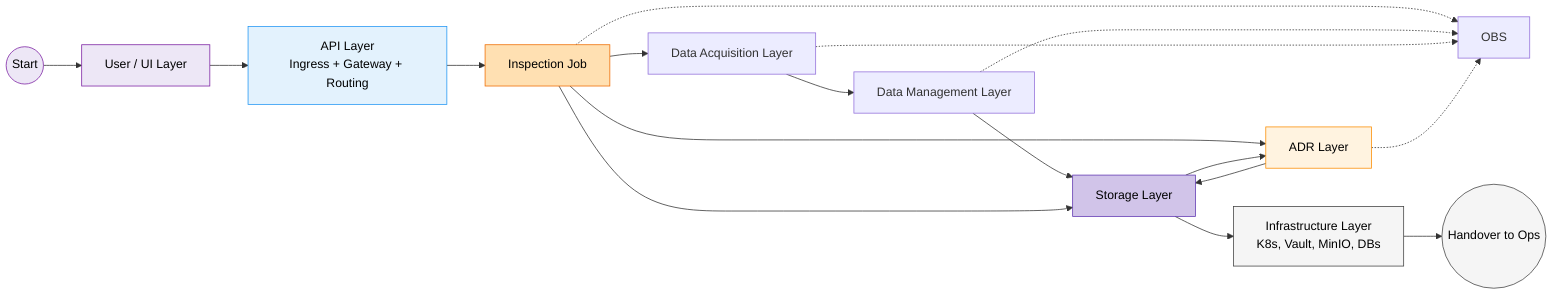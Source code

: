 flowchart LR
  %%–– Class definitions ––
  classDef ui        fill:#ede7f6,stroke:#7b1fa2,color:#000;
  classDef api       fill:#e3f2fd,stroke:#2196f3,color:#000;
  classDef erp       fill:#ffe0b2,stroke:#ef6c00,color:#000;
  classDef etl       fill:#c8e6c9,stroke:#388e3c,color:#000;
  classDef doc       fill:#f0f4c3,stroke:#afb42b,color:#000;
  classDef ai        fill:#fff3e0,stroke:#fb8c00,color:#000;
  classDef storage   fill:#d1c4e9,stroke:#5e35b1,color:#000;
  classDef obs       fill:#b2ebf2,stroke:#0097a7,color:#000,stroke-dasharray: 5 5;
  classDef infra     fill:#f5f5f5,stroke:#424242,color:#000;

  %%–– Start & End ––
  Start((Start)):::ui
  End((Handover to Ops)):::infra

  %%–– Core layers ––
  Start --> User[User / UI Layer]:::ui
  User --> API[API Layer<br/>Ingress + Gateway + Routing]:::api
  API --> ERP[Inspection Job]:::erp

  %%–– Orchestration & decisions ––
  ERP --> DQ[Data Acquisition Layer]:::dtl
  DQ --> DATA[Data Management Layer]:::data
  ERP --> AI[ADR Layer]:::ai
  Storage --> AI[ADR Layer]:::ai

  %%–– ETL exception branch ––
  
 

  %%–– Regular flows ––
  DATA --> Storage[Storage Layer]:::storage
  AI  --> Storage
  ERP --> Storage

  Storage --> INFRA[Infrastructure Layer<br/>K8s, Vault, MinIO, DBs]:::infra

  %%–– Observability ––
  ERP    -.-> OBS
  DATA   -.-> OBS
  DQ     -.-> OBS
  AI     -.-> OBS

  %%–– Final handoff ––
  INFRA --> End